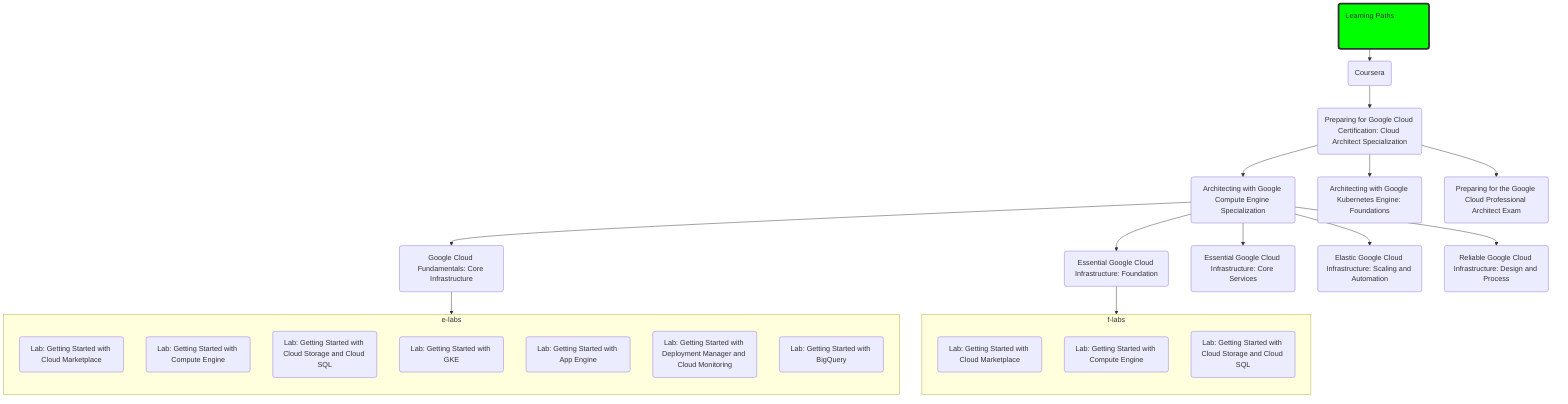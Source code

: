 graph TB
	classDef anode fill:#00ff00,stroke:#333,stroke-width:4px,height:100px,width:200px,text-align:center;

	A(Learning Paths):::anode --> B(Coursera)
	B --> C(Preparing for Google Cloud Certification: Cloud Architect Specialization)
	C --> D(Architecting with Google Compute Engine Specialization)
	D --> E(Google Cloud Fundamentals: Core Infrastructure)
	D --> F(Essential Google Cloud Infrastructure: Foundation)
	D --> G(Essential Google Cloud Infrastructure: Core Services)
	D --> H(Elastic Google Cloud Infrastructure: Scaling and Automation)
	D --> I(Reliable Google Cloud Infrastructure: Design and Process)
	C --> J(Architecting with Google Kubernetes Engine: Foundations)
	C --> K(Preparing for the Google Cloud Professional Architect Exam)

	subgraph f-labs
		direction TB
		F1(Lab: Getting Started with Cloud Marketplace)
		F2(Lab: Getting Started with Compute Engine)
		F3(Lab: Getting Started with Cloud Storage and Cloud SQL)
	end
	F --> f-labs

	subgraph e-labs
		direction TB
		E1(Lab: Getting Started with Cloud Marketplace)
		E2(Lab: Getting Started with Compute Engine)
		E3(Lab: Getting Started with Cloud Storage and Cloud SQL)
		E4(Lab: Getting Started with GKE)
		E5(Lab: Getting Started with App Engine)
		E6(Lab: Getting Started with Deployment Manager and Cloud Monitoring)
		E7(Lab: Getting Started with BigQuery)
	end
	E --> e-labs